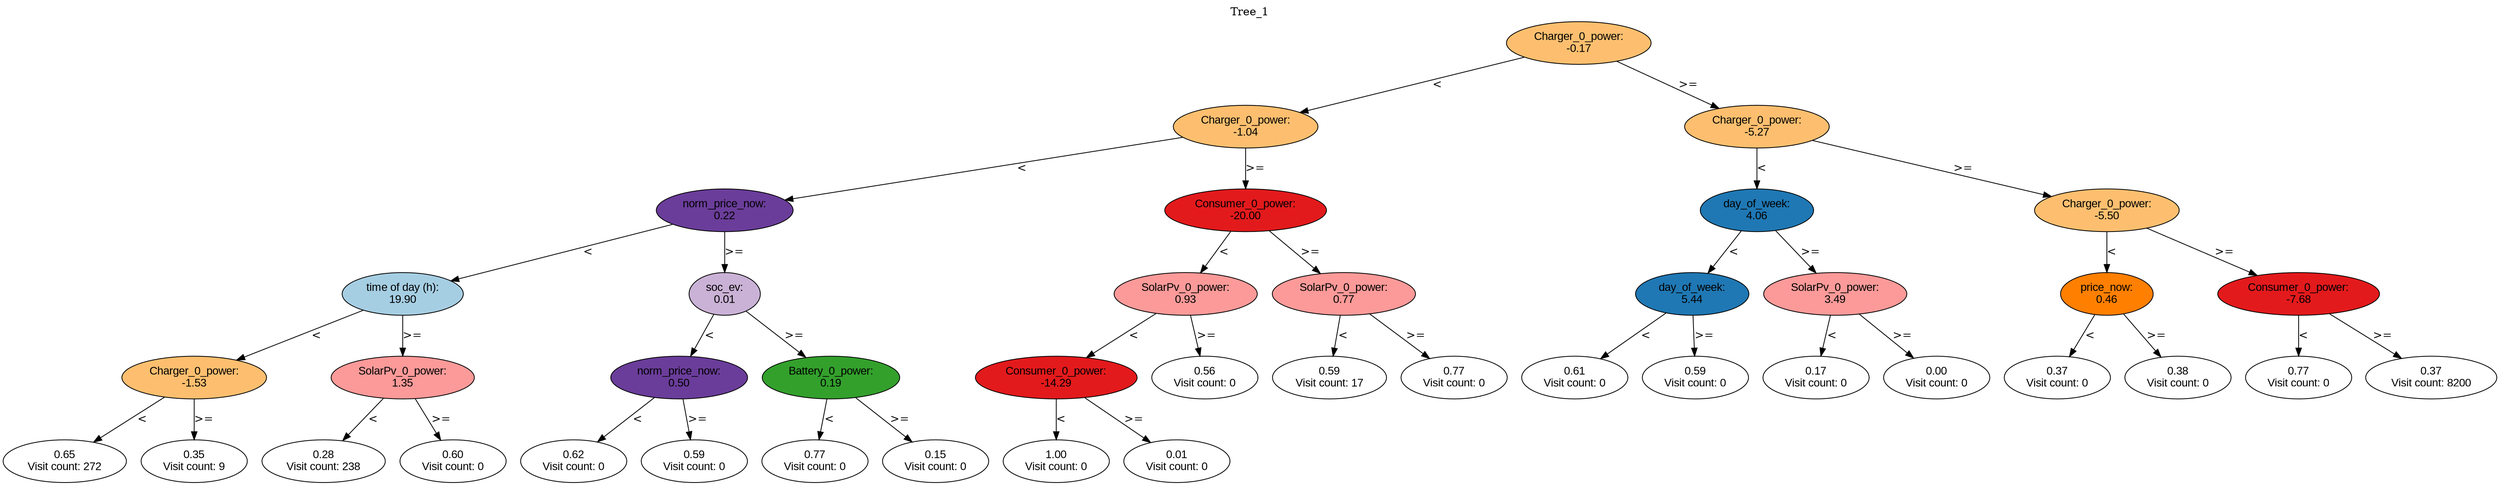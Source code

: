 digraph BST {
    node [fontname="Arial" style=filled colorscheme=paired12];
    0 [ label = "Charger_0_power:
-0.17" fillcolor=7];
    1 [ label = "Charger_0_power:
-1.04" fillcolor=7];
    2 [ label = "norm_price_now:
0.22" fillcolor=10];
    3 [ label = "time of day (h):
19.90" fillcolor=1];
    4 [ label = "Charger_0_power:
-1.53" fillcolor=7];
    5 [ label = "0.65
Visit count: 272" fillcolor=white];
    6 [ label = "0.35
Visit count: 9" fillcolor=white];
    7 [ label = "SolarPv_0_power:
1.35" fillcolor=5];
    8 [ label = "0.28
Visit count: 238" fillcolor=white];
    9 [ label = "0.60
Visit count: 0" fillcolor=white];
    10 [ label = "soc_ev:
0.01" fillcolor=9];
    11 [ label = "norm_price_now:
0.50" fillcolor=10];
    12 [ label = "0.62
Visit count: 0" fillcolor=white];
    13 [ label = "0.59
Visit count: 0" fillcolor=white];
    14 [ label = "Battery_0_power:
0.19" fillcolor=4];
    15 [ label = "0.77
Visit count: 0" fillcolor=white];
    16 [ label = "0.15
Visit count: 0" fillcolor=white];
    17 [ label = "Consumer_0_power:
-20.00" fillcolor=6];
    18 [ label = "SolarPv_0_power:
0.93" fillcolor=5];
    19 [ label = "Consumer_0_power:
-14.29" fillcolor=6];
    20 [ label = "1.00
Visit count: 0" fillcolor=white];
    21 [ label = "0.01
Visit count: 0" fillcolor=white];
    22 [ label = "0.56
Visit count: 0" fillcolor=white];
    23 [ label = "SolarPv_0_power:
0.77" fillcolor=5];
    24 [ label = "0.59
Visit count: 17" fillcolor=white];
    25 [ label = "0.77
Visit count: 0" fillcolor=white];
    26 [ label = "Charger_0_power:
-5.27" fillcolor=7];
    27 [ label = "day_of_week:
4.06" fillcolor=2];
    28 [ label = "day_of_week:
5.44" fillcolor=2];
    29 [ label = "0.61
Visit count: 0" fillcolor=white];
    30 [ label = "0.59
Visit count: 0" fillcolor=white];
    31 [ label = "SolarPv_0_power:
3.49" fillcolor=5];
    32 [ label = "0.17
Visit count: 0" fillcolor=white];
    33 [ label = "0.00
Visit count: 0" fillcolor=white];
    34 [ label = "Charger_0_power:
-5.50" fillcolor=7];
    35 [ label = "price_now:
0.46" fillcolor=8];
    36 [ label = "0.37
Visit count: 0" fillcolor=white];
    37 [ label = "0.38
Visit count: 0" fillcolor=white];
    38 [ label = "Consumer_0_power:
-7.68" fillcolor=6];
    39 [ label = "0.77
Visit count: 0" fillcolor=white];
    40 [ label = "0.37
Visit count: 8200" fillcolor=white];

    0  -> 1[ label = "<"];
    0  -> 26[ label = ">="];
    1  -> 2[ label = "<"];
    1  -> 17[ label = ">="];
    2  -> 3[ label = "<"];
    2  -> 10[ label = ">="];
    3  -> 4[ label = "<"];
    3  -> 7[ label = ">="];
    4  -> 5[ label = "<"];
    4  -> 6[ label = ">="];
    7  -> 8[ label = "<"];
    7  -> 9[ label = ">="];
    10  -> 11[ label = "<"];
    10  -> 14[ label = ">="];
    11  -> 12[ label = "<"];
    11  -> 13[ label = ">="];
    14  -> 15[ label = "<"];
    14  -> 16[ label = ">="];
    17  -> 18[ label = "<"];
    17  -> 23[ label = ">="];
    18  -> 19[ label = "<"];
    18  -> 22[ label = ">="];
    19  -> 20[ label = "<"];
    19  -> 21[ label = ">="];
    23  -> 24[ label = "<"];
    23  -> 25[ label = ">="];
    26  -> 27[ label = "<"];
    26  -> 34[ label = ">="];
    27  -> 28[ label = "<"];
    27  -> 31[ label = ">="];
    28  -> 29[ label = "<"];
    28  -> 30[ label = ">="];
    31  -> 32[ label = "<"];
    31  -> 33[ label = ">="];
    34  -> 35[ label = "<"];
    34  -> 38[ label = ">="];
    35  -> 36[ label = "<"];
    35  -> 37[ label = ">="];
    38  -> 39[ label = "<"];
    38  -> 40[ label = ">="];

    labelloc="t";
    label="Tree_1";
}